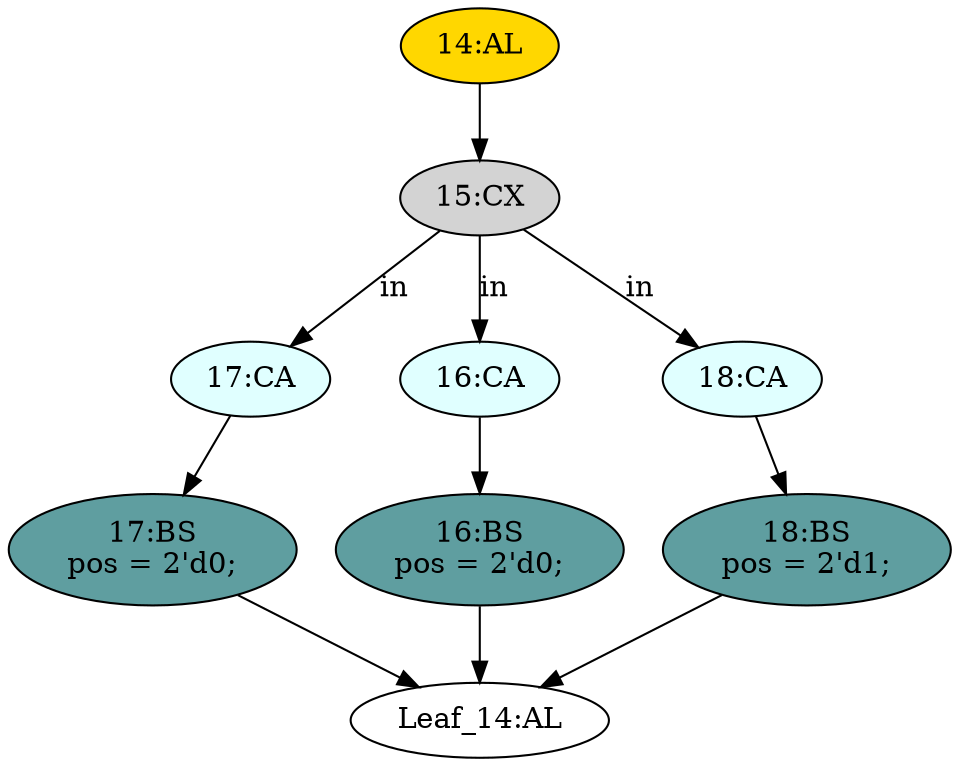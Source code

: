 strict digraph "" {
	node [label="\N"];
	"16:BS"	[ast="<pyverilog.vparser.ast.BlockingSubstitution object at 0x7f0df47e86d0>",
		fillcolor=cadetblue,
		label="16:BS
pos = 2'd0;",
		statements="[<pyverilog.vparser.ast.BlockingSubstitution object at 0x7f0df47e86d0>]",
		style=filled,
		typ=BlockingSubstitution];
	"Leaf_14:AL"	[def_var="['pos']",
		label="Leaf_14:AL"];
	"16:BS" -> "Leaf_14:AL"	[cond="[]",
		lineno=None];
	"17:CA"	[ast="<pyverilog.vparser.ast.Case object at 0x7f0df47e8ad0>",
		fillcolor=lightcyan,
		label="17:CA",
		statements="[]",
		style=filled,
		typ=Case];
	"17:BS"	[ast="<pyverilog.vparser.ast.BlockingSubstitution object at 0x7f0df47e8b50>",
		fillcolor=cadetblue,
		label="17:BS
pos = 2'd0;",
		statements="[<pyverilog.vparser.ast.BlockingSubstitution object at 0x7f0df47e8b50>]",
		style=filled,
		typ=BlockingSubstitution];
	"17:CA" -> "17:BS"	[cond="[]",
		lineno=None];
	"15:CX"	[ast="<pyverilog.vparser.ast.CasexStatement object at 0x7f0df47e8c90>",
		fillcolor=lightgray,
		label="15:CX",
		statements="[]",
		style=filled,
		typ=CasexStatement];
	"15:CX" -> "17:CA"	[cond="['in']",
		label=in,
		lineno=15];
	"16:CA"	[ast="<pyverilog.vparser.ast.Case object at 0x7f0df47e8d50>",
		fillcolor=lightcyan,
		label="16:CA",
		statements="[]",
		style=filled,
		typ=Case];
	"15:CX" -> "16:CA"	[cond="['in']",
		label=in,
		lineno=15];
	"18:CA"	[ast="<pyverilog.vparser.ast.Case object at 0x7f0df47e8dd0>",
		fillcolor=lightcyan,
		label="18:CA",
		statements="[]",
		style=filled,
		typ=Case];
	"15:CX" -> "18:CA"	[cond="['in']",
		label=in,
		lineno=15];
	"14:AL"	[ast="<pyverilog.vparser.ast.Always object at 0x7f0df47e8fd0>",
		clk_sens=False,
		fillcolor=gold,
		label="14:AL",
		sens="[]",
		statements="[]",
		style=filled,
		typ=Always,
		use_var="['in']"];
	"14:AL" -> "15:CX"	[cond="[]",
		lineno=None];
	"18:BS"	[ast="<pyverilog.vparser.ast.BlockingSubstitution object at 0x7f0df47e8e50>",
		fillcolor=cadetblue,
		label="18:BS
pos = 2'd1;",
		statements="[<pyverilog.vparser.ast.BlockingSubstitution object at 0x7f0df47e8e50>]",
		style=filled,
		typ=BlockingSubstitution];
	"18:BS" -> "Leaf_14:AL"	[cond="[]",
		lineno=None];
	"16:CA" -> "16:BS"	[cond="[]",
		lineno=None];
	"18:CA" -> "18:BS"	[cond="[]",
		lineno=None];
	"17:BS" -> "Leaf_14:AL"	[cond="[]",
		lineno=None];
}
